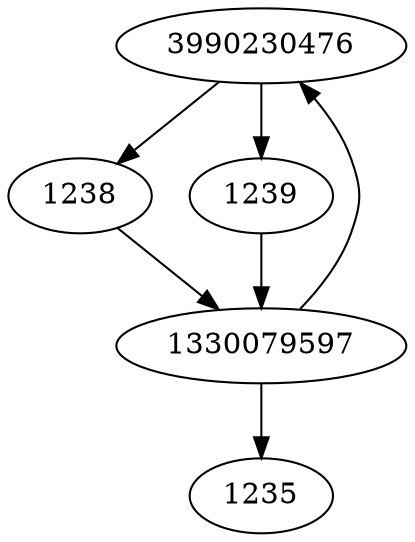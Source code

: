 strict digraph  {
3990230476;
1330079597;
1235;
1238;
1239;
3990230476 -> 1238;
3990230476 -> 1239;
1330079597 -> 1235;
1330079597 -> 3990230476;
1238 -> 1330079597;
1239 -> 1330079597;
}
